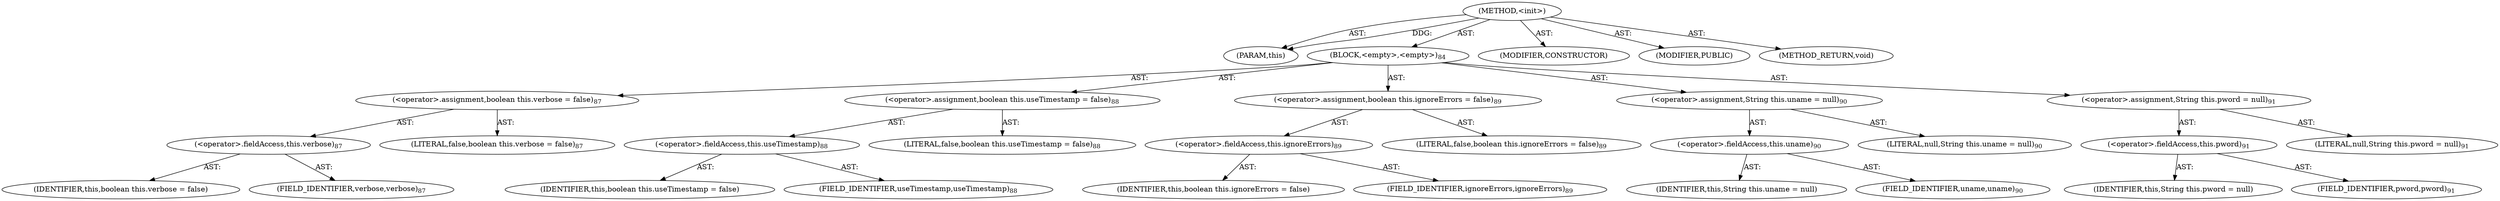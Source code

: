 digraph "&lt;init&gt;" {  
"111669149707" [label = <(METHOD,&lt;init&gt;)> ]
"115964117012" [label = <(PARAM,this)> ]
"25769803834" [label = <(BLOCK,&lt;empty&gt;,&lt;empty&gt;)<SUB>84</SUB>> ]
"30064771419" [label = <(&lt;operator&gt;.assignment,boolean this.verbose = false)<SUB>87</SUB>> ]
"30064771420" [label = <(&lt;operator&gt;.fieldAccess,this.verbose)<SUB>87</SUB>> ]
"68719476992" [label = <(IDENTIFIER,this,boolean this.verbose = false)> ]
"55834574911" [label = <(FIELD_IDENTIFIER,verbose,verbose)<SUB>87</SUB>> ]
"90194313367" [label = <(LITERAL,false,boolean this.verbose = false)<SUB>87</SUB>> ]
"30064771421" [label = <(&lt;operator&gt;.assignment,boolean this.useTimestamp = false)<SUB>88</SUB>> ]
"30064771422" [label = <(&lt;operator&gt;.fieldAccess,this.useTimestamp)<SUB>88</SUB>> ]
"68719476993" [label = <(IDENTIFIER,this,boolean this.useTimestamp = false)> ]
"55834574912" [label = <(FIELD_IDENTIFIER,useTimestamp,useTimestamp)<SUB>88</SUB>> ]
"90194313368" [label = <(LITERAL,false,boolean this.useTimestamp = false)<SUB>88</SUB>> ]
"30064771423" [label = <(&lt;operator&gt;.assignment,boolean this.ignoreErrors = false)<SUB>89</SUB>> ]
"30064771424" [label = <(&lt;operator&gt;.fieldAccess,this.ignoreErrors)<SUB>89</SUB>> ]
"68719476994" [label = <(IDENTIFIER,this,boolean this.ignoreErrors = false)> ]
"55834574913" [label = <(FIELD_IDENTIFIER,ignoreErrors,ignoreErrors)<SUB>89</SUB>> ]
"90194313369" [label = <(LITERAL,false,boolean this.ignoreErrors = false)<SUB>89</SUB>> ]
"30064771425" [label = <(&lt;operator&gt;.assignment,String this.uname = null)<SUB>90</SUB>> ]
"30064771426" [label = <(&lt;operator&gt;.fieldAccess,this.uname)<SUB>90</SUB>> ]
"68719476995" [label = <(IDENTIFIER,this,String this.uname = null)> ]
"55834574914" [label = <(FIELD_IDENTIFIER,uname,uname)<SUB>90</SUB>> ]
"90194313370" [label = <(LITERAL,null,String this.uname = null)<SUB>90</SUB>> ]
"30064771427" [label = <(&lt;operator&gt;.assignment,String this.pword = null)<SUB>91</SUB>> ]
"30064771428" [label = <(&lt;operator&gt;.fieldAccess,this.pword)<SUB>91</SUB>> ]
"68719476996" [label = <(IDENTIFIER,this,String this.pword = null)> ]
"55834574915" [label = <(FIELD_IDENTIFIER,pword,pword)<SUB>91</SUB>> ]
"90194313371" [label = <(LITERAL,null,String this.pword = null)<SUB>91</SUB>> ]
"133143986207" [label = <(MODIFIER,CONSTRUCTOR)> ]
"133143986208" [label = <(MODIFIER,PUBLIC)> ]
"128849018891" [label = <(METHOD_RETURN,void)> ]
  "111669149707" -> "115964117012"  [ label = "AST: "] 
  "111669149707" -> "25769803834"  [ label = "AST: "] 
  "111669149707" -> "133143986207"  [ label = "AST: "] 
  "111669149707" -> "133143986208"  [ label = "AST: "] 
  "111669149707" -> "128849018891"  [ label = "AST: "] 
  "25769803834" -> "30064771419"  [ label = "AST: "] 
  "25769803834" -> "30064771421"  [ label = "AST: "] 
  "25769803834" -> "30064771423"  [ label = "AST: "] 
  "25769803834" -> "30064771425"  [ label = "AST: "] 
  "25769803834" -> "30064771427"  [ label = "AST: "] 
  "30064771419" -> "30064771420"  [ label = "AST: "] 
  "30064771419" -> "90194313367"  [ label = "AST: "] 
  "30064771420" -> "68719476992"  [ label = "AST: "] 
  "30064771420" -> "55834574911"  [ label = "AST: "] 
  "30064771421" -> "30064771422"  [ label = "AST: "] 
  "30064771421" -> "90194313368"  [ label = "AST: "] 
  "30064771422" -> "68719476993"  [ label = "AST: "] 
  "30064771422" -> "55834574912"  [ label = "AST: "] 
  "30064771423" -> "30064771424"  [ label = "AST: "] 
  "30064771423" -> "90194313369"  [ label = "AST: "] 
  "30064771424" -> "68719476994"  [ label = "AST: "] 
  "30064771424" -> "55834574913"  [ label = "AST: "] 
  "30064771425" -> "30064771426"  [ label = "AST: "] 
  "30064771425" -> "90194313370"  [ label = "AST: "] 
  "30064771426" -> "68719476995"  [ label = "AST: "] 
  "30064771426" -> "55834574914"  [ label = "AST: "] 
  "30064771427" -> "30064771428"  [ label = "AST: "] 
  "30064771427" -> "90194313371"  [ label = "AST: "] 
  "30064771428" -> "68719476996"  [ label = "AST: "] 
  "30064771428" -> "55834574915"  [ label = "AST: "] 
  "111669149707" -> "115964117012"  [ label = "DDG: "] 
}

